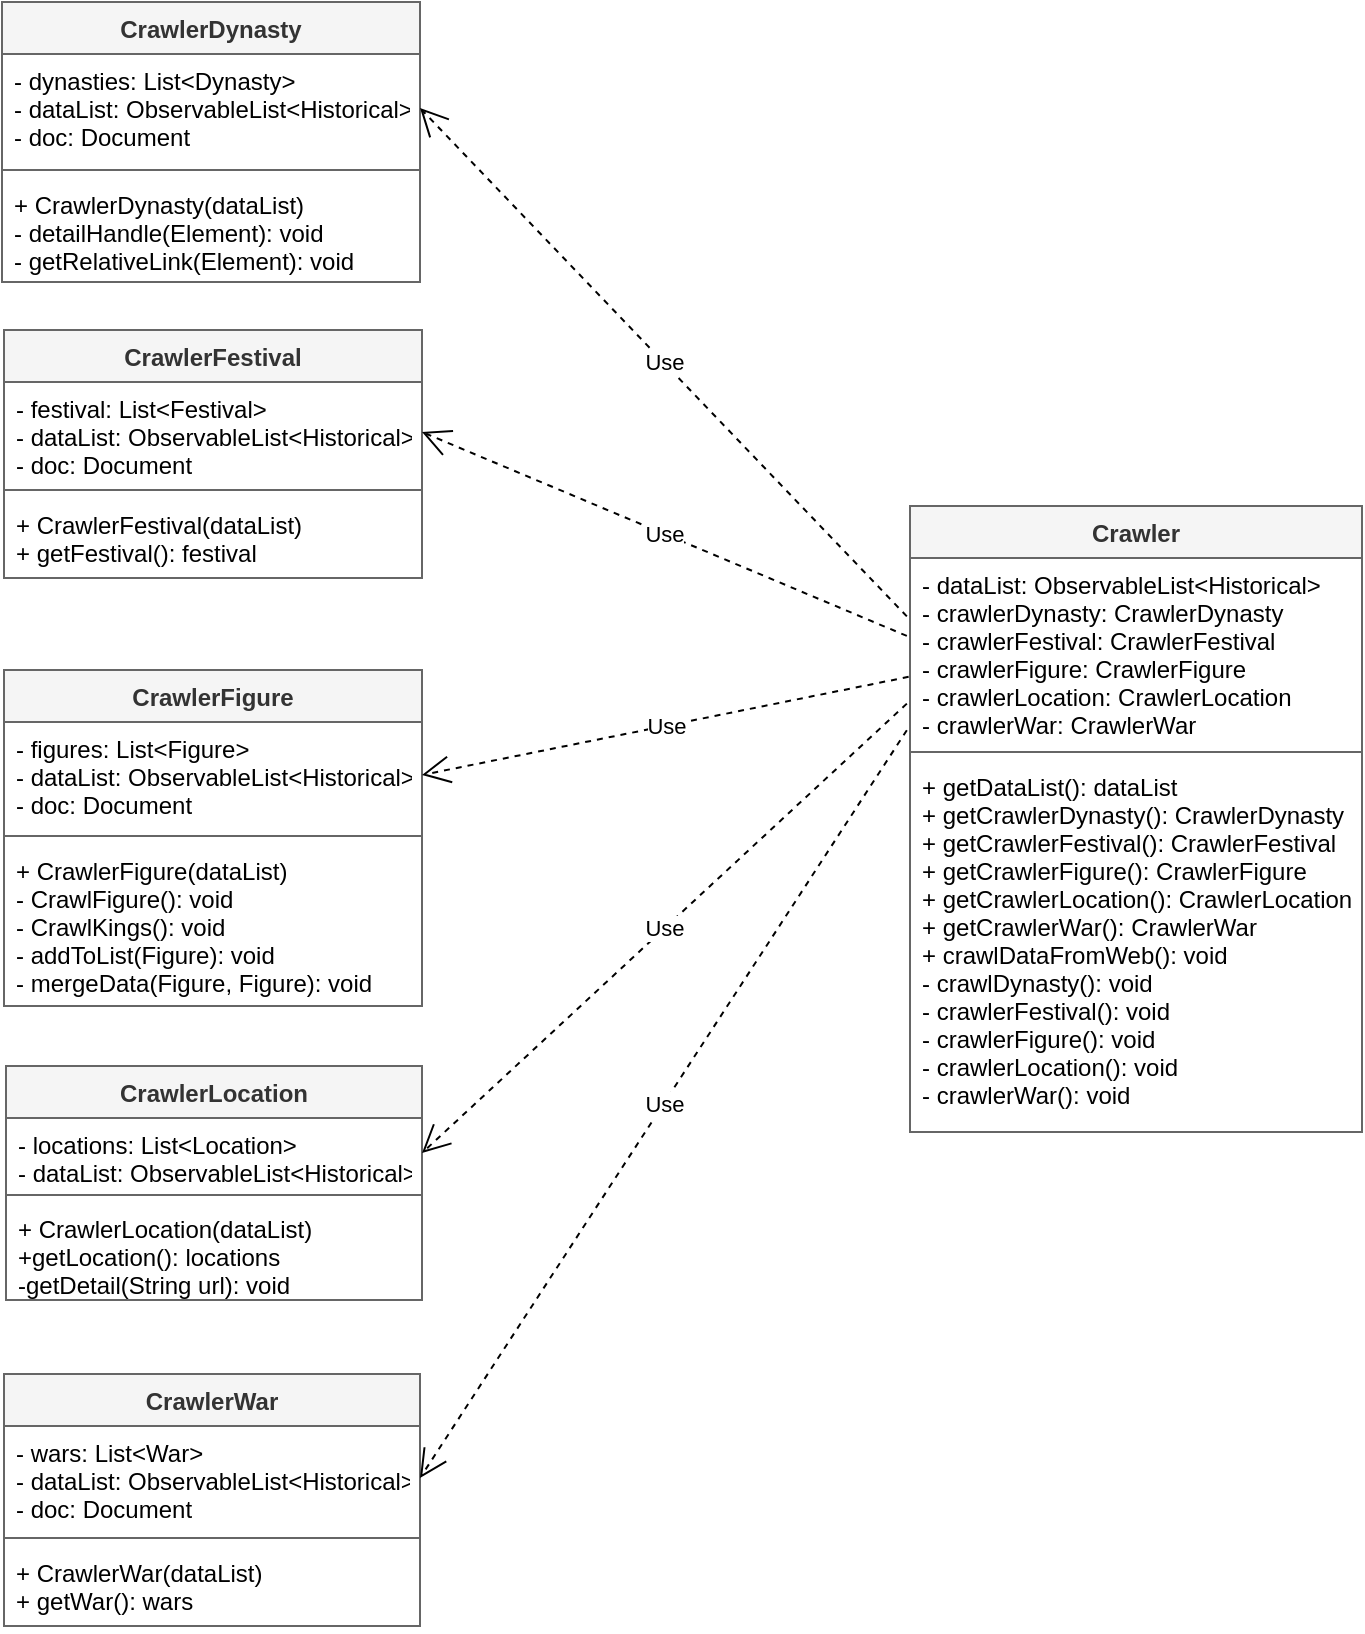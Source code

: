 <mxfile>
    <diagram id="ZJsXuMtxSHMeM89a7szW" name="Page-1">
        <mxGraphModel dx="798" dy="568" grid="0" gridSize="10" guides="1" tooltips="1" connect="1" arrows="1" fold="1" page="1" pageScale="1" pageWidth="827" pageHeight="1169" background="#ffffff" math="0" shadow="0">
            <root>
                <mxCell id="0"/>
                <mxCell id="1" parent="0"/>
                <mxCell id="2" value="CrawlerFigure" style="swimlane;fontStyle=1;align=center;verticalAlign=top;childLayout=stackLayout;horizontal=1;startSize=26;horizontalStack=0;resizeParent=1;resizeParentMax=0;resizeLast=0;collapsible=1;marginBottom=0;fillColor=#f5f5f5;fontColor=#333333;strokeColor=#666666;" parent="1" vertex="1">
                    <mxGeometry x="40" y="429" width="209" height="168" as="geometry"/>
                </mxCell>
                <mxCell id="3" value="- figures: List&lt;Figure&gt;&#10;- dataList: ObservableList&lt;Historical&gt;&#10;- doc: Document" style="text;strokeColor=none;fillColor=none;align=left;verticalAlign=top;spacingLeft=4;spacingRight=4;overflow=hidden;rotatable=0;points=[[0,0.5],[1,0.5]];portConstraint=eastwest;fontColor=#000000;" parent="2" vertex="1">
                    <mxGeometry y="26" width="209" height="53" as="geometry"/>
                </mxCell>
                <mxCell id="4" value="" style="line;strokeWidth=1;fillColor=none;align=left;verticalAlign=middle;spacingTop=-1;spacingLeft=3;spacingRight=3;rotatable=0;labelPosition=right;points=[];portConstraint=eastwest;strokeColor=inherit;" parent="2" vertex="1">
                    <mxGeometry y="79" width="209" height="8" as="geometry"/>
                </mxCell>
                <mxCell id="5" value="+ CrawlerFigure(dataList)&#10;- CrawlFigure(): void&#10;- CrawlKings(): void&#10;- addToList(Figure): void&#10;- mergeData(Figure, Figure): void" style="text;strokeColor=none;fillColor=none;align=left;verticalAlign=top;spacingLeft=4;spacingRight=4;overflow=hidden;rotatable=0;points=[[0,0.5],[1,0.5]];portConstraint=eastwest;fontColor=#000000;" parent="2" vertex="1">
                    <mxGeometry y="87" width="209" height="81" as="geometry"/>
                </mxCell>
                <mxCell id="6" value="CrawlerDynasty" style="swimlane;fontStyle=1;align=center;verticalAlign=top;childLayout=stackLayout;horizontal=1;startSize=26;horizontalStack=0;resizeParent=1;resizeParentMax=0;resizeLast=0;collapsible=1;marginBottom=0;fillColor=#f5f5f5;fontColor=#333333;strokeColor=#666666;" parent="1" vertex="1">
                    <mxGeometry x="39" y="95" width="209" height="140" as="geometry"/>
                </mxCell>
                <mxCell id="7" value="- dynasties: List&lt;Dynasty&gt;&#10;- dataList: ObservableList&lt;Historical&gt;&#10;- doc: Document" style="text;strokeColor=none;fillColor=none;align=left;verticalAlign=top;spacingLeft=4;spacingRight=4;overflow=hidden;rotatable=0;points=[[0,0.5],[1,0.5]];portConstraint=eastwest;fontColor=#000000;" parent="6" vertex="1">
                    <mxGeometry y="26" width="209" height="54" as="geometry"/>
                </mxCell>
                <mxCell id="8" value="" style="line;strokeWidth=1;fillColor=none;align=left;verticalAlign=middle;spacingTop=-1;spacingLeft=3;spacingRight=3;rotatable=0;labelPosition=right;points=[];portConstraint=eastwest;strokeColor=inherit;" parent="6" vertex="1">
                    <mxGeometry y="80" width="209" height="8" as="geometry"/>
                </mxCell>
                <mxCell id="9" value="+ CrawlerDynasty(dataList)&#10;- detailHandle(Element): void&#10;- getRelativeLink(Element): void" style="text;strokeColor=none;fillColor=none;align=left;verticalAlign=top;spacingLeft=4;spacingRight=4;overflow=hidden;rotatable=0;points=[[0,0.5],[1,0.5]];portConstraint=eastwest;fontColor=#000000;" parent="6" vertex="1">
                    <mxGeometry y="88" width="209" height="52" as="geometry"/>
                </mxCell>
                <mxCell id="10" value="CrawlerFestival" style="swimlane;fontStyle=1;align=center;verticalAlign=top;childLayout=stackLayout;horizontal=1;startSize=26;horizontalStack=0;resizeParent=1;resizeParentMax=0;resizeLast=0;collapsible=1;marginBottom=0;fillColor=#f5f5f5;fontColor=#333333;strokeColor=#666666;" parent="1" vertex="1">
                    <mxGeometry x="40" y="259" width="209" height="124" as="geometry"/>
                </mxCell>
                <mxCell id="11" value="- festival: List&lt;Festival&gt;&#10;- dataList: ObservableList&lt;Historical&gt;&#10;- doc: Document" style="text;strokeColor=none;fillColor=none;align=left;verticalAlign=top;spacingLeft=4;spacingRight=4;overflow=hidden;rotatable=0;points=[[0,0.5],[1,0.5]];portConstraint=eastwest;fontColor=#000000;" parent="10" vertex="1">
                    <mxGeometry y="26" width="209" height="50" as="geometry"/>
                </mxCell>
                <mxCell id="12" value="" style="line;strokeWidth=1;fillColor=none;align=left;verticalAlign=middle;spacingTop=-1;spacingLeft=3;spacingRight=3;rotatable=0;labelPosition=right;points=[];portConstraint=eastwest;strokeColor=inherit;" parent="10" vertex="1">
                    <mxGeometry y="76" width="209" height="8" as="geometry"/>
                </mxCell>
                <mxCell id="13" value="+ CrawlerFestival(dataList)&#10;+ getFestival(): festival" style="text;strokeColor=none;fillColor=none;align=left;verticalAlign=top;spacingLeft=4;spacingRight=4;overflow=hidden;rotatable=0;points=[[0,0.5],[1,0.5]];portConstraint=eastwest;fontColor=#000000;" parent="10" vertex="1">
                    <mxGeometry y="84" width="209" height="40" as="geometry"/>
                </mxCell>
                <mxCell id="14" value="CrawlerLocation" style="swimlane;fontStyle=1;align=center;verticalAlign=top;childLayout=stackLayout;horizontal=1;startSize=26;horizontalStack=0;resizeParent=1;resizeParentMax=0;resizeLast=0;collapsible=1;marginBottom=0;fillColor=#f5f5f5;fontColor=#333333;strokeColor=#666666;" parent="1" vertex="1">
                    <mxGeometry x="41" y="627" width="208" height="117" as="geometry"/>
                </mxCell>
                <mxCell id="15" value="- locations: List&lt;Location&gt;&#10;- dataList: ObservableList&lt;Historical&gt;" style="text;strokeColor=none;fillColor=none;align=left;verticalAlign=top;spacingLeft=4;spacingRight=4;overflow=hidden;rotatable=0;points=[[0,0.5],[1,0.5]];portConstraint=eastwest;fontColor=#000000;" parent="14" vertex="1">
                    <mxGeometry y="26" width="208" height="35" as="geometry"/>
                </mxCell>
                <mxCell id="16" value="" style="line;strokeWidth=1;fillColor=none;align=left;verticalAlign=middle;spacingTop=-1;spacingLeft=3;spacingRight=3;rotatable=0;labelPosition=right;points=[];portConstraint=eastwest;strokeColor=inherit;" parent="14" vertex="1">
                    <mxGeometry y="61" width="208" height="7" as="geometry"/>
                </mxCell>
                <mxCell id="17" value="+ CrawlerLocation(dataList)&#10;+getLocation(): locations&#10;-getDetail(String url): void&#10;" style="text;strokeColor=none;fillColor=none;align=left;verticalAlign=top;spacingLeft=4;spacingRight=4;overflow=hidden;rotatable=0;points=[[0,0.5],[1,0.5]];portConstraint=eastwest;fontColor=#000000;" parent="14" vertex="1">
                    <mxGeometry y="68" width="208" height="49" as="geometry"/>
                </mxCell>
                <mxCell id="18" value="CrawlerWar" style="swimlane;fontStyle=1;align=center;verticalAlign=top;childLayout=stackLayout;horizontal=1;startSize=26;horizontalStack=0;resizeParent=1;resizeParentMax=0;resizeLast=0;collapsible=1;marginBottom=0;fillColor=#f5f5f5;fontColor=#333333;strokeColor=#666666;" parent="1" vertex="1">
                    <mxGeometry x="40" y="781" width="208" height="126" as="geometry"/>
                </mxCell>
                <mxCell id="19" value="- wars: List&lt;War&gt;&#10;- dataList: ObservableList&lt;Historical&gt;&#10;- doc: Document&#10;" style="text;strokeColor=none;fillColor=none;align=left;verticalAlign=top;spacingLeft=4;spacingRight=4;overflow=hidden;rotatable=0;points=[[0,0.5],[1,0.5]];portConstraint=eastwest;fontColor=#000000;" parent="18" vertex="1">
                    <mxGeometry y="26" width="208" height="52" as="geometry"/>
                </mxCell>
                <mxCell id="20" value="" style="line;strokeWidth=1;fillColor=none;align=left;verticalAlign=middle;spacingTop=-1;spacingLeft=3;spacingRight=3;rotatable=0;labelPosition=right;points=[];portConstraint=eastwest;strokeColor=inherit;" parent="18" vertex="1">
                    <mxGeometry y="78" width="208" height="8" as="geometry"/>
                </mxCell>
                <mxCell id="21" value="+ CrawlerWar(dataList)&#10;+ getWar(): wars" style="text;strokeColor=none;fillColor=none;align=left;verticalAlign=top;spacingLeft=4;spacingRight=4;overflow=hidden;rotatable=0;points=[[0,0.5],[1,0.5]];portConstraint=eastwest;fontColor=#000000;" parent="18" vertex="1">
                    <mxGeometry y="86" width="208" height="40" as="geometry"/>
                </mxCell>
                <mxCell id="30" value="Crawler" style="swimlane;fontStyle=1;align=center;verticalAlign=top;childLayout=stackLayout;horizontal=1;startSize=26;horizontalStack=0;resizeParent=1;resizeParentMax=0;resizeLast=0;collapsible=1;marginBottom=0;fillColor=#f5f5f5;fontColor=#333333;strokeColor=#666666;" parent="1" vertex="1">
                    <mxGeometry x="493" y="347" width="226" height="313" as="geometry">
                        <mxRectangle x="524" y="314" width="79" height="26" as="alternateBounds"/>
                    </mxGeometry>
                </mxCell>
                <mxCell id="31" value="- dataList: ObservableList&lt;Historical&gt;&#10;- crawlerDynasty: CrawlerDynasty&#10;- crawlerFestival: CrawlerFestival&#10;- crawlerFigure: CrawlerFigure&#10;- crawlerLocation: CrawlerLocation&#10;- crawlerWar: CrawlerWar" style="text;strokeColor=none;fillColor=none;align=left;verticalAlign=top;spacingLeft=4;spacingRight=4;overflow=hidden;rotatable=0;points=[[0,0.5],[1,0.5]];portConstraint=eastwest;fontColor=#000000;" parent="30" vertex="1">
                    <mxGeometry y="26" width="226" height="93" as="geometry"/>
                </mxCell>
                <mxCell id="32" value="" style="line;strokeWidth=1;fillColor=none;align=left;verticalAlign=middle;spacingTop=-1;spacingLeft=3;spacingRight=3;rotatable=0;labelPosition=right;points=[];portConstraint=eastwest;strokeColor=inherit;" parent="30" vertex="1">
                    <mxGeometry y="119" width="226" height="8" as="geometry"/>
                </mxCell>
                <mxCell id="33" value="+ getDataList(): dataList&#10;+ getCrawlerDynasty(): CrawlerDynasty&#10;+ getCrawlerFestival(): CrawlerFestival&#10;+ getCrawlerFigure(): CrawlerFigure&#10;+ getCrawlerLocation(): CrawlerLocation&#10;+ getCrawlerWar(): CrawlerWar&#10;+ crawlDataFromWeb(): void&#10;- crawlDynasty(): void&#10;- crawlerFestival(): void&#10;- crawlerFigure(): void&#10;- crawlerLocation(): void&#10;- crawlerWar(): void " style="text;strokeColor=none;fillColor=none;align=left;verticalAlign=top;spacingLeft=4;spacingRight=4;overflow=hidden;rotatable=0;points=[[0,0.5],[1,0.5]];portConstraint=eastwest;fontColor=#000000;" parent="30" vertex="1">
                    <mxGeometry y="127" width="226" height="186" as="geometry"/>
                </mxCell>
                <mxCell id="34" value="Use" style="endArrow=open;endSize=12;dashed=1;html=1;entryX=1;entryY=0.5;entryDx=0;entryDy=0;exitX=-0.007;exitY=0.419;exitDx=0;exitDy=0;exitPerimeter=0;strokeColor=#000000;fontColor=#000000;labelBackgroundColor=#FFFFFF;" parent="1" source="31" target="11" edge="1">
                    <mxGeometry width="160" relative="1" as="geometry">
                        <mxPoint x="342" y="464" as="sourcePoint"/>
                        <mxPoint x="504" y="464" as="targetPoint"/>
                    </mxGeometry>
                </mxCell>
                <mxCell id="35" value="Use" style="endArrow=open;endSize=12;dashed=1;html=1;entryX=1;entryY=0.5;entryDx=0;entryDy=0;fontColor=#000000;labelBackgroundColor=#FFFFFF;strokeColor=#000000;exitX=-0.007;exitY=0.314;exitDx=0;exitDy=0;exitPerimeter=0;" parent="1" source="31" target="7" edge="1">
                    <mxGeometry width="160" relative="1" as="geometry">
                        <mxPoint x="525" y="435" as="sourcePoint"/>
                        <mxPoint x="254" y="398" as="targetPoint"/>
                    </mxGeometry>
                </mxCell>
                <mxCell id="36" value="Use" style="endArrow=open;endSize=12;dashed=1;html=1;fontColor=#000000;labelBackgroundColor=#FFFFFF;strokeColor=#000000;entryX=1;entryY=0.5;entryDx=0;entryDy=0;exitX=-0.003;exitY=0.639;exitDx=0;exitDy=0;exitPerimeter=0;" parent="1" source="31" target="3" edge="1">
                    <mxGeometry width="160" relative="1" as="geometry">
                        <mxPoint x="527" y="467" as="sourcePoint"/>
                        <mxPoint x="254" y="398" as="targetPoint"/>
                    </mxGeometry>
                </mxCell>
                <mxCell id="37" value="Use" style="endArrow=open;endSize=12;dashed=1;html=1;entryX=1;entryY=0.5;entryDx=0;entryDy=0;fontColor=#000000;labelBackgroundColor=#FFFFFF;strokeColor=#000000;exitX=-0.007;exitY=0.783;exitDx=0;exitDy=0;exitPerimeter=0;" parent="1" source="31" target="15" edge="1">
                    <mxGeometry width="160" relative="1" as="geometry">
                        <mxPoint x="370.74" y="491.014" as="sourcePoint"/>
                        <mxPoint x="267.418" y="606.834" as="targetPoint"/>
                    </mxGeometry>
                </mxCell>
                <mxCell id="38" value="Use" style="endArrow=open;endSize=12;dashed=1;html=1;entryX=1;entryY=0.5;entryDx=0;entryDy=0;exitX=-0.007;exitY=0.926;exitDx=0;exitDy=0;exitPerimeter=0;fontColor=#000000;labelBackgroundColor=#FFFFFF;strokeColor=#000000;" parent="1" source="31" target="19" edge="1">
                    <mxGeometry width="160" relative="1" as="geometry">
                        <mxPoint x="380.684" y="548.488" as="sourcePoint"/>
                        <mxPoint x="384.032" y="670.234" as="targetPoint"/>
                    </mxGeometry>
                </mxCell>
            </root>
        </mxGraphModel>
    </diagram>
</mxfile>